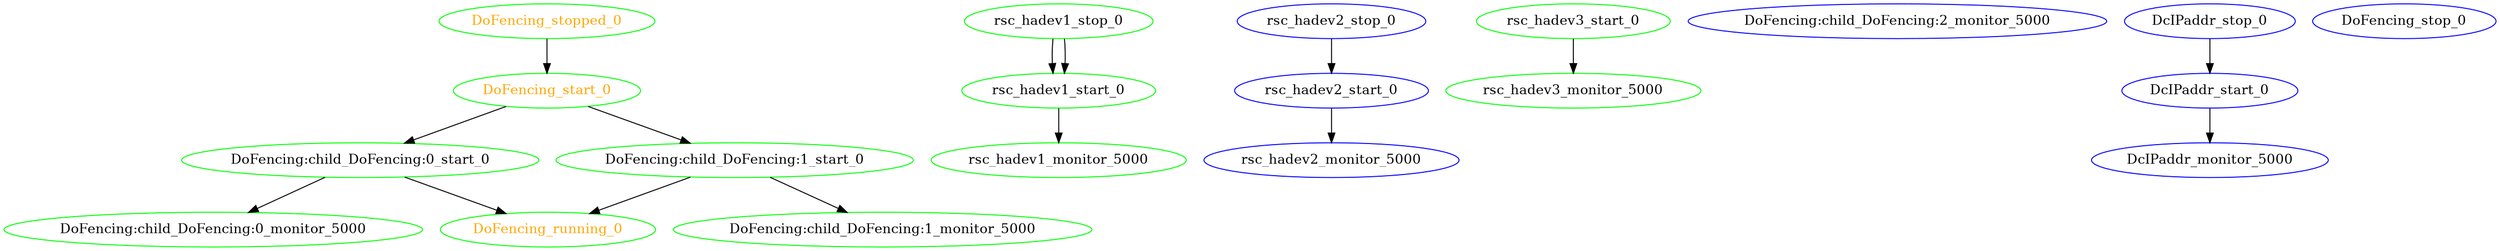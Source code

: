 digraph "g" {
	size = "30,30"
"DoFencing:child_DoFencing:0_monitor_5000" [ color="green" ]
"rsc_hadev1_monitor_5000" [ color="green" ]
"DoFencing:child_DoFencing:0_start_0" [ color="green" ]
"rsc_hadev2_monitor_5000" [ color="blue" ]
"rsc_hadev3_start_0" [ color="green" ]
"DoFencing:child_DoFencing:2_monitor_5000" [ color="blue" ]
"DcIPaddr_monitor_5000" [ color="blue" ]
"rsc_hadev1_start_0" [ color="green" ]
"rsc_hadev3_monitor_5000" [ color="green" ]
"DoFencing:child_DoFencing:1_monitor_5000" [ color="green" ]
"DcIPaddr_stop_0" [ color="blue" ]
"DcIPaddr_start_0" [ color="blue" ]
"rsc_hadev1_stop_0" [ color="green" ]
"rsc_hadev2_stop_0" [ color="blue" ]
"rsc_hadev2_start_0" [ color="blue" ]
"DoFencing:child_DoFencing:1_start_0" [ color="green" ]
"DoFencing_start_0" [ color="green" fontcolor="orange" ]
"DoFencing_running_0" [ color="green" fontcolor="orange" ]
"DoFencing_stop_0" [ color="blue" ]
"DoFencing_stopped_0" [ color="green" fontcolor="orange" ]
"DoFencing:child_DoFencing:0_start_0" -> "DoFencing:child_DoFencing:0_monitor_5000"
"rsc_hadev1_start_0" -> "rsc_hadev1_monitor_5000"
"DoFencing_start_0" -> "DoFencing:child_DoFencing:0_start_0"
"rsc_hadev2_start_0" -> "rsc_hadev2_monitor_5000"
"DcIPaddr_start_0" -> "DcIPaddr_monitor_5000"
"rsc_hadev1_stop_0" -> "rsc_hadev1_start_0"
"rsc_hadev1_stop_0" -> "rsc_hadev1_start_0"
"rsc_hadev3_start_0" -> "rsc_hadev3_monitor_5000"
"DoFencing:child_DoFencing:1_start_0" -> "DoFencing:child_DoFencing:1_monitor_5000"
"DcIPaddr_stop_0" -> "DcIPaddr_start_0"
"rsc_hadev2_stop_0" -> "rsc_hadev2_start_0"
"DoFencing_start_0" -> "DoFencing:child_DoFencing:1_start_0"
"DoFencing_stopped_0" -> "DoFencing_start_0"
"DoFencing:child_DoFencing:0_start_0" -> "DoFencing_running_0"
"DoFencing:child_DoFencing:1_start_0" -> "DoFencing_running_0"
}
